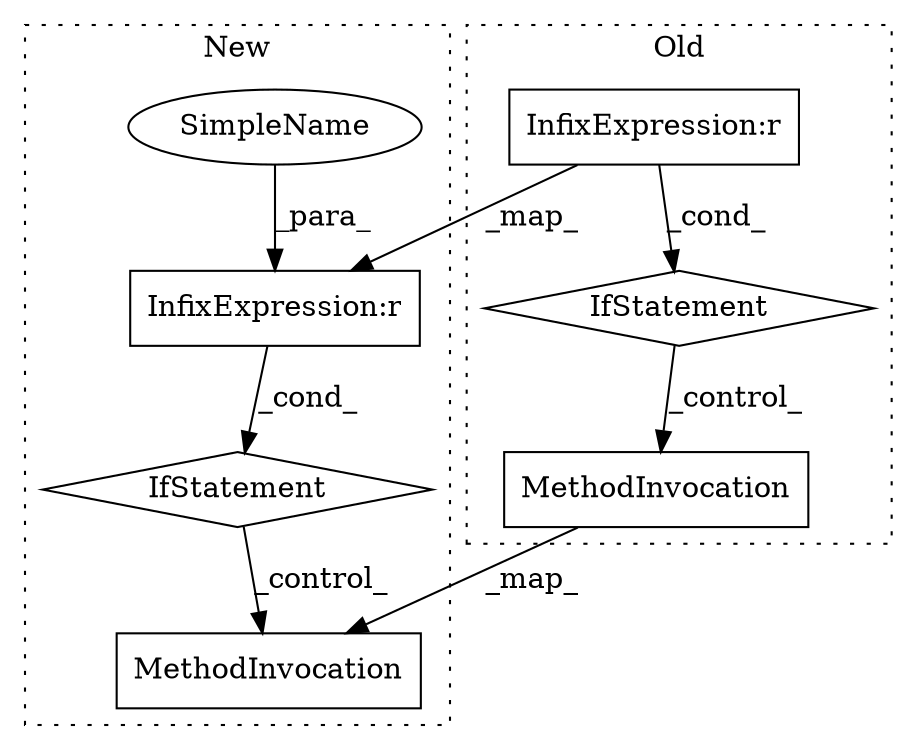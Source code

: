digraph G {
subgraph cluster0 {
1 [label="IfStatement" a="25" s="118058,118076" l="4,2" shape="diamond"];
3 [label="MethodInvocation" a="32" s="118108" l="16" shape="box"];
7 [label="InfixExpression:r" a="27" s="118068" l="4" shape="box"];
label = "Old";
style="dotted";
}
subgraph cluster1 {
2 [label="IfStatement" a="25" s="118666" l="3" shape="diamond"];
4 [label="MethodInvocation" a="32" s="118680" l="16" shape="box"];
5 [label="SimpleName" a="42" s="118618" l="6" shape="ellipse"];
6 [label="InfixExpression:r" a="27" s="118657" l="4" shape="box"];
label = "New";
style="dotted";
}
1 -> 3 [label="_control_"];
2 -> 4 [label="_control_"];
3 -> 4 [label="_map_"];
5 -> 6 [label="_para_"];
6 -> 2 [label="_cond_"];
7 -> 1 [label="_cond_"];
7 -> 6 [label="_map_"];
}